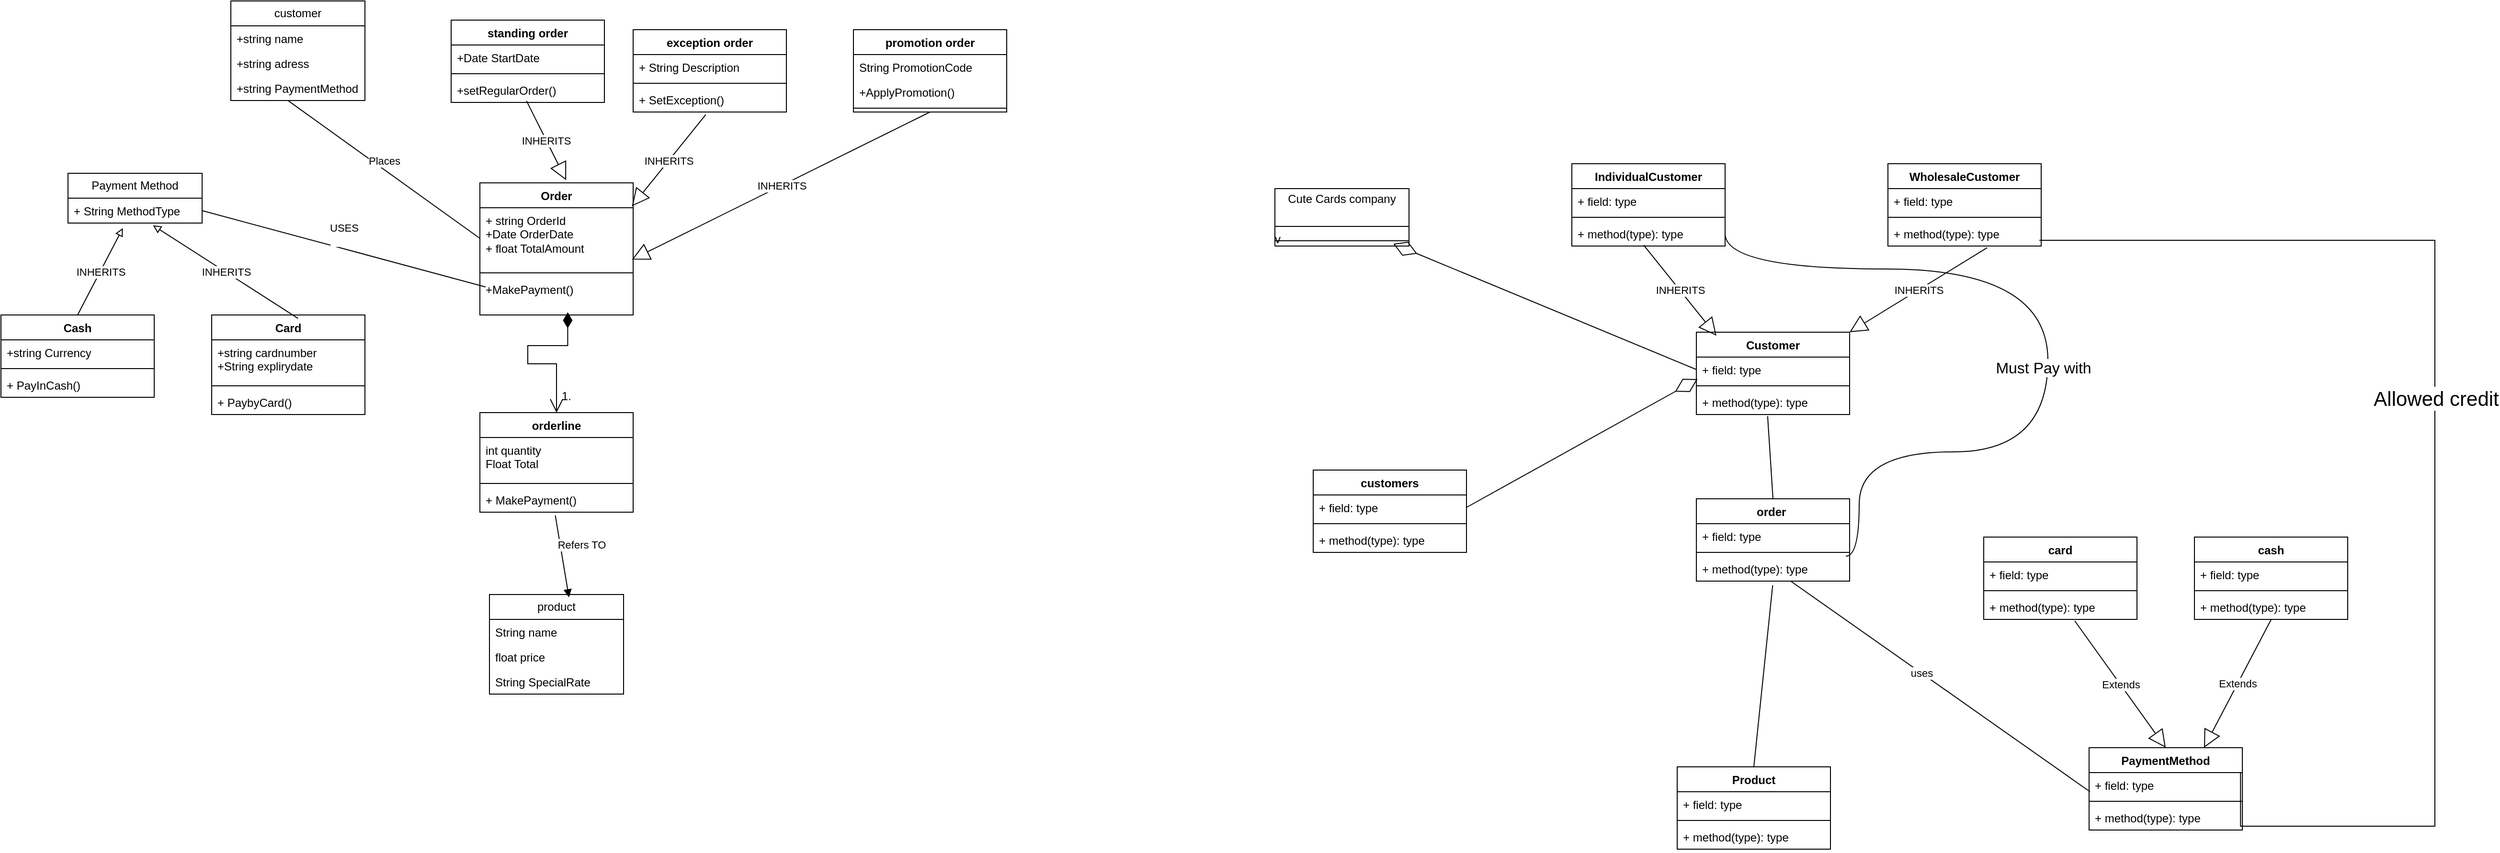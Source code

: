<mxfile version="24.8.3">
  <diagram name="Page-1" id="qBvVcvOkpjuxeXUjqcez">
    <mxGraphModel dx="1867" dy="767" grid="1" gridSize="10" guides="1" tooltips="1" connect="1" arrows="1" fold="1" page="0" pageScale="1" pageWidth="827" pageHeight="1169" math="0" shadow="0">
      <root>
        <mxCell id="0" />
        <mxCell id="1" parent="0" />
        <mxCell id="KgBTzUUWRadtHfu9nGkS-1" value="standing order" style="swimlane;fontStyle=1;align=center;verticalAlign=top;childLayout=stackLayout;horizontal=1;startSize=26;horizontalStack=0;resizeParent=1;resizeParentMax=0;resizeLast=0;collapsible=1;marginBottom=0;whiteSpace=wrap;html=1;" vertex="1" parent="1">
          <mxGeometry x="290" y="40" width="160" height="86" as="geometry" />
        </mxCell>
        <mxCell id="KgBTzUUWRadtHfu9nGkS-2" value="+Date StartDate" style="text;strokeColor=none;fillColor=none;align=left;verticalAlign=top;spacingLeft=4;spacingRight=4;overflow=hidden;rotatable=0;points=[[0,0.5],[1,0.5]];portConstraint=eastwest;whiteSpace=wrap;html=1;" vertex="1" parent="KgBTzUUWRadtHfu9nGkS-1">
          <mxGeometry y="26" width="160" height="26" as="geometry" />
        </mxCell>
        <mxCell id="KgBTzUUWRadtHfu9nGkS-3" value="" style="line;strokeWidth=1;fillColor=none;align=left;verticalAlign=middle;spacingTop=-1;spacingLeft=3;spacingRight=3;rotatable=0;labelPosition=right;points=[];portConstraint=eastwest;strokeColor=inherit;" vertex="1" parent="KgBTzUUWRadtHfu9nGkS-1">
          <mxGeometry y="52" width="160" height="8" as="geometry" />
        </mxCell>
        <mxCell id="KgBTzUUWRadtHfu9nGkS-4" value="+setRegularOrder()" style="text;strokeColor=none;fillColor=none;align=left;verticalAlign=top;spacingLeft=4;spacingRight=4;overflow=hidden;rotatable=0;points=[[0,0.5],[1,0.5]];portConstraint=eastwest;whiteSpace=wrap;html=1;" vertex="1" parent="KgBTzUUWRadtHfu9nGkS-1">
          <mxGeometry y="60" width="160" height="26" as="geometry" />
        </mxCell>
        <mxCell id="KgBTzUUWRadtHfu9nGkS-5" value="exception order" style="swimlane;fontStyle=1;align=center;verticalAlign=top;childLayout=stackLayout;horizontal=1;startSize=26;horizontalStack=0;resizeParent=1;resizeParentMax=0;resizeLast=0;collapsible=1;marginBottom=0;whiteSpace=wrap;html=1;" vertex="1" parent="1">
          <mxGeometry x="480" y="50" width="160" height="86" as="geometry" />
        </mxCell>
        <mxCell id="KgBTzUUWRadtHfu9nGkS-6" value="+ String Description" style="text;strokeColor=none;fillColor=none;align=left;verticalAlign=top;spacingLeft=4;spacingRight=4;overflow=hidden;rotatable=0;points=[[0,0.5],[1,0.5]];portConstraint=eastwest;whiteSpace=wrap;html=1;" vertex="1" parent="KgBTzUUWRadtHfu9nGkS-5">
          <mxGeometry y="26" width="160" height="26" as="geometry" />
        </mxCell>
        <mxCell id="KgBTzUUWRadtHfu9nGkS-7" value="" style="line;strokeWidth=1;fillColor=none;align=left;verticalAlign=middle;spacingTop=-1;spacingLeft=3;spacingRight=3;rotatable=0;labelPosition=right;points=[];portConstraint=eastwest;strokeColor=inherit;" vertex="1" parent="KgBTzUUWRadtHfu9nGkS-5">
          <mxGeometry y="52" width="160" height="8" as="geometry" />
        </mxCell>
        <mxCell id="KgBTzUUWRadtHfu9nGkS-8" value="+ SetException()" style="text;strokeColor=none;fillColor=none;align=left;verticalAlign=top;spacingLeft=4;spacingRight=4;overflow=hidden;rotatable=0;points=[[0,0.5],[1,0.5]];portConstraint=eastwest;whiteSpace=wrap;html=1;" vertex="1" parent="KgBTzUUWRadtHfu9nGkS-5">
          <mxGeometry y="60" width="160" height="26" as="geometry" />
        </mxCell>
        <mxCell id="KgBTzUUWRadtHfu9nGkS-9" value="promotion order&lt;div&gt;&lt;br&gt;&lt;/div&gt;" style="swimlane;fontStyle=1;align=center;verticalAlign=top;childLayout=stackLayout;horizontal=1;startSize=26;horizontalStack=0;resizeParent=1;resizeParentMax=0;resizeLast=0;collapsible=1;marginBottom=0;whiteSpace=wrap;html=1;" vertex="1" parent="1">
          <mxGeometry x="710" y="50" width="160" height="86" as="geometry" />
        </mxCell>
        <mxCell id="KgBTzUUWRadtHfu9nGkS-10" value="String PromotionCode" style="text;strokeColor=none;fillColor=none;align=left;verticalAlign=top;spacingLeft=4;spacingRight=4;overflow=hidden;rotatable=0;points=[[0,0.5],[1,0.5]];portConstraint=eastwest;whiteSpace=wrap;html=1;" vertex="1" parent="KgBTzUUWRadtHfu9nGkS-9">
          <mxGeometry y="26" width="160" height="26" as="geometry" />
        </mxCell>
        <mxCell id="KgBTzUUWRadtHfu9nGkS-12" value="+ApplyPromotion()" style="text;strokeColor=none;fillColor=none;align=left;verticalAlign=top;spacingLeft=4;spacingRight=4;overflow=hidden;rotatable=0;points=[[0,0.5],[1,0.5]];portConstraint=eastwest;whiteSpace=wrap;html=1;" vertex="1" parent="KgBTzUUWRadtHfu9nGkS-9">
          <mxGeometry y="52" width="160" height="26" as="geometry" />
        </mxCell>
        <mxCell id="KgBTzUUWRadtHfu9nGkS-11" value="" style="line;strokeWidth=1;fillColor=none;align=left;verticalAlign=middle;spacingTop=-1;spacingLeft=3;spacingRight=3;rotatable=0;labelPosition=right;points=[];portConstraint=eastwest;strokeColor=inherit;" vertex="1" parent="KgBTzUUWRadtHfu9nGkS-9">
          <mxGeometry y="78" width="160" height="8" as="geometry" />
        </mxCell>
        <mxCell id="KgBTzUUWRadtHfu9nGkS-13" value="customer" style="swimlane;fontStyle=0;childLayout=stackLayout;horizontal=1;startSize=26;fillColor=none;horizontalStack=0;resizeParent=1;resizeParentMax=0;resizeLast=0;collapsible=1;marginBottom=0;whiteSpace=wrap;html=1;" vertex="1" parent="1">
          <mxGeometry x="60" y="20" width="140" height="104" as="geometry" />
        </mxCell>
        <mxCell id="KgBTzUUWRadtHfu9nGkS-14" value="+string name" style="text;strokeColor=none;fillColor=none;align=left;verticalAlign=top;spacingLeft=4;spacingRight=4;overflow=hidden;rotatable=0;points=[[0,0.5],[1,0.5]];portConstraint=eastwest;whiteSpace=wrap;html=1;" vertex="1" parent="KgBTzUUWRadtHfu9nGkS-13">
          <mxGeometry y="26" width="140" height="26" as="geometry" />
        </mxCell>
        <mxCell id="KgBTzUUWRadtHfu9nGkS-15" value="+string adress&lt;span style=&quot;white-space: pre;&quot;&gt;&#x9;&lt;/span&gt;" style="text;strokeColor=none;fillColor=none;align=left;verticalAlign=top;spacingLeft=4;spacingRight=4;overflow=hidden;rotatable=0;points=[[0,0.5],[1,0.5]];portConstraint=eastwest;whiteSpace=wrap;html=1;" vertex="1" parent="KgBTzUUWRadtHfu9nGkS-13">
          <mxGeometry y="52" width="140" height="26" as="geometry" />
        </mxCell>
        <mxCell id="KgBTzUUWRadtHfu9nGkS-16" value="+string PaymentMethod" style="text;strokeColor=none;fillColor=none;align=left;verticalAlign=top;spacingLeft=4;spacingRight=4;overflow=hidden;rotatable=0;points=[[0,0.5],[1,0.5]];portConstraint=eastwest;whiteSpace=wrap;html=1;" vertex="1" parent="KgBTzUUWRadtHfu9nGkS-13">
          <mxGeometry y="78" width="140" height="26" as="geometry" />
        </mxCell>
        <mxCell id="KgBTzUUWRadtHfu9nGkS-17" value="Order" style="swimlane;fontStyle=1;align=center;verticalAlign=top;childLayout=stackLayout;horizontal=1;startSize=26;horizontalStack=0;resizeParent=1;resizeParentMax=0;resizeLast=0;collapsible=1;marginBottom=0;whiteSpace=wrap;html=1;" vertex="1" parent="1">
          <mxGeometry x="320" y="210" width="160" height="138" as="geometry" />
        </mxCell>
        <mxCell id="KgBTzUUWRadtHfu9nGkS-18" value="+ string OrderId&lt;div&gt;+Date OrderDate&lt;/div&gt;&lt;div&gt;+ float TotalAmount&lt;/div&gt;" style="text;strokeColor=none;fillColor=none;align=left;verticalAlign=top;spacingLeft=4;spacingRight=4;overflow=hidden;rotatable=0;points=[[0,0.5],[1,0.5]];portConstraint=eastwest;whiteSpace=wrap;html=1;" vertex="1" parent="KgBTzUUWRadtHfu9nGkS-17">
          <mxGeometry y="26" width="160" height="64" as="geometry" />
        </mxCell>
        <mxCell id="KgBTzUUWRadtHfu9nGkS-19" value="" style="line;strokeWidth=1;fillColor=none;align=left;verticalAlign=middle;spacingTop=-1;spacingLeft=3;spacingRight=3;rotatable=0;labelPosition=right;points=[];portConstraint=eastwest;strokeColor=inherit;" vertex="1" parent="KgBTzUUWRadtHfu9nGkS-17">
          <mxGeometry y="90" width="160" height="8" as="geometry" />
        </mxCell>
        <mxCell id="KgBTzUUWRadtHfu9nGkS-20" value="+MakePayment()" style="text;strokeColor=none;fillColor=none;align=left;verticalAlign=top;spacingLeft=4;spacingRight=4;overflow=hidden;rotatable=0;points=[[0,0.5],[1,0.5]];portConstraint=eastwest;whiteSpace=wrap;html=1;" vertex="1" parent="KgBTzUUWRadtHfu9nGkS-17">
          <mxGeometry y="98" width="160" height="40" as="geometry" />
        </mxCell>
        <mxCell id="KgBTzUUWRadtHfu9nGkS-21" value="orderline" style="swimlane;fontStyle=1;align=center;verticalAlign=top;childLayout=stackLayout;horizontal=1;startSize=26;horizontalStack=0;resizeParent=1;resizeParentMax=0;resizeLast=0;collapsible=1;marginBottom=0;whiteSpace=wrap;html=1;" vertex="1" parent="1">
          <mxGeometry x="320" y="450" width="160" height="104" as="geometry" />
        </mxCell>
        <mxCell id="KgBTzUUWRadtHfu9nGkS-22" value="int quantity&lt;div&gt;Float Total&lt;/div&gt;" style="text;strokeColor=none;fillColor=none;align=left;verticalAlign=top;spacingLeft=4;spacingRight=4;overflow=hidden;rotatable=0;points=[[0,0.5],[1,0.5]];portConstraint=eastwest;whiteSpace=wrap;html=1;" vertex="1" parent="KgBTzUUWRadtHfu9nGkS-21">
          <mxGeometry y="26" width="160" height="44" as="geometry" />
        </mxCell>
        <mxCell id="KgBTzUUWRadtHfu9nGkS-23" value="" style="line;strokeWidth=1;fillColor=none;align=left;verticalAlign=middle;spacingTop=-1;spacingLeft=3;spacingRight=3;rotatable=0;labelPosition=right;points=[];portConstraint=eastwest;strokeColor=inherit;" vertex="1" parent="KgBTzUUWRadtHfu9nGkS-21">
          <mxGeometry y="70" width="160" height="8" as="geometry" />
        </mxCell>
        <mxCell id="KgBTzUUWRadtHfu9nGkS-24" value="+ MakePayment()" style="text;strokeColor=none;fillColor=none;align=left;verticalAlign=top;spacingLeft=4;spacingRight=4;overflow=hidden;rotatable=0;points=[[0,0.5],[1,0.5]];portConstraint=eastwest;whiteSpace=wrap;html=1;" vertex="1" parent="KgBTzUUWRadtHfu9nGkS-21">
          <mxGeometry y="78" width="160" height="26" as="geometry" />
        </mxCell>
        <mxCell id="KgBTzUUWRadtHfu9nGkS-25" value="product" style="swimlane;fontStyle=0;childLayout=stackLayout;horizontal=1;startSize=26;fillColor=none;horizontalStack=0;resizeParent=1;resizeParentMax=0;resizeLast=0;collapsible=1;marginBottom=0;whiteSpace=wrap;html=1;" vertex="1" parent="1">
          <mxGeometry x="330" y="640" width="140" height="104" as="geometry" />
        </mxCell>
        <mxCell id="KgBTzUUWRadtHfu9nGkS-26" value="String name" style="text;strokeColor=none;fillColor=none;align=left;verticalAlign=top;spacingLeft=4;spacingRight=4;overflow=hidden;rotatable=0;points=[[0,0.5],[1,0.5]];portConstraint=eastwest;whiteSpace=wrap;html=1;" vertex="1" parent="KgBTzUUWRadtHfu9nGkS-25">
          <mxGeometry y="26" width="140" height="26" as="geometry" />
        </mxCell>
        <mxCell id="KgBTzUUWRadtHfu9nGkS-27" value="float price" style="text;strokeColor=none;fillColor=none;align=left;verticalAlign=top;spacingLeft=4;spacingRight=4;overflow=hidden;rotatable=0;points=[[0,0.5],[1,0.5]];portConstraint=eastwest;whiteSpace=wrap;html=1;" vertex="1" parent="KgBTzUUWRadtHfu9nGkS-25">
          <mxGeometry y="52" width="140" height="26" as="geometry" />
        </mxCell>
        <mxCell id="KgBTzUUWRadtHfu9nGkS-28" value="String SpecialRate" style="text;strokeColor=none;fillColor=none;align=left;verticalAlign=top;spacingLeft=4;spacingRight=4;overflow=hidden;rotatable=0;points=[[0,0.5],[1,0.5]];portConstraint=eastwest;whiteSpace=wrap;html=1;" vertex="1" parent="KgBTzUUWRadtHfu9nGkS-25">
          <mxGeometry y="78" width="140" height="26" as="geometry" />
        </mxCell>
        <mxCell id="KgBTzUUWRadtHfu9nGkS-29" value="Places" style="html=1;verticalAlign=bottom;endArrow=none;curved=0;rounded=0;entryX=0;entryY=0.5;entryDx=0;entryDy=0;exitX=0.43;exitY=1.016;exitDx=0;exitDy=0;exitPerimeter=0;endFill=0;" edge="1" parent="1" source="KgBTzUUWRadtHfu9nGkS-16" target="KgBTzUUWRadtHfu9nGkS-18">
          <mxGeometry width="80" relative="1" as="geometry">
            <mxPoint x="80" y="240" as="sourcePoint" />
            <mxPoint x="160" y="240" as="targetPoint" />
          </mxGeometry>
        </mxCell>
        <mxCell id="KgBTzUUWRadtHfu9nGkS-30" value="INHERITS" style="endArrow=block;endSize=16;endFill=0;html=1;rounded=0;entryX=0.992;entryY=0.846;entryDx=0;entryDy=0;entryPerimeter=0;exitX=0.5;exitY=1;exitDx=0;exitDy=0;" edge="1" parent="1" source="KgBTzUUWRadtHfu9nGkS-9" target="KgBTzUUWRadtHfu9nGkS-18">
          <mxGeometry width="160" relative="1" as="geometry">
            <mxPoint x="600" y="250" as="sourcePoint" />
            <mxPoint x="760" y="250" as="targetPoint" />
          </mxGeometry>
        </mxCell>
        <mxCell id="KgBTzUUWRadtHfu9nGkS-32" value="INHERITS" style="endArrow=block;endSize=16;endFill=0;html=1;rounded=0;entryX=0.992;entryY=0.177;entryDx=0;entryDy=0;entryPerimeter=0;exitX=0.474;exitY=1.104;exitDx=0;exitDy=0;exitPerimeter=0;" edge="1" parent="1" source="KgBTzUUWRadtHfu9nGkS-8" target="KgBTzUUWRadtHfu9nGkS-17">
          <mxGeometry width="160" relative="1" as="geometry">
            <mxPoint x="460" y="190" as="sourcePoint" />
            <mxPoint x="620" y="190" as="targetPoint" />
          </mxGeometry>
        </mxCell>
        <mxCell id="KgBTzUUWRadtHfu9nGkS-33" value="INHERITS" style="endArrow=block;endSize=16;endFill=0;html=1;rounded=0;entryX=0.563;entryY=-0.02;entryDx=0;entryDy=0;entryPerimeter=0;exitX=0.492;exitY=0.94;exitDx=0;exitDy=0;exitPerimeter=0;" edge="1" parent="1" source="KgBTzUUWRadtHfu9nGkS-4" target="KgBTzUUWRadtHfu9nGkS-17">
          <mxGeometry width="160" relative="1" as="geometry">
            <mxPoint x="270" y="160" as="sourcePoint" />
            <mxPoint x="430" y="160" as="targetPoint" />
          </mxGeometry>
        </mxCell>
        <mxCell id="KgBTzUUWRadtHfu9nGkS-39" value="Refers TO" style="html=1;verticalAlign=bottom;endArrow=block;curved=0;rounded=0;entryX=0.593;entryY=0.029;entryDx=0;entryDy=0;entryPerimeter=0;exitX=0.492;exitY=1.126;exitDx=0;exitDy=0;exitPerimeter=0;" edge="1" parent="1" source="KgBTzUUWRadtHfu9nGkS-24" target="KgBTzUUWRadtHfu9nGkS-25">
          <mxGeometry y="20" width="80" relative="1" as="geometry">
            <mxPoint x="380" y="600" as="sourcePoint" />
            <mxPoint x="460" y="600" as="targetPoint" />
            <mxPoint as="offset" />
          </mxGeometry>
        </mxCell>
        <mxCell id="KgBTzUUWRadtHfu9nGkS-40" value="Payment Method" style="swimlane;fontStyle=0;childLayout=stackLayout;horizontal=1;startSize=26;fillColor=none;horizontalStack=0;resizeParent=1;resizeParentMax=0;resizeLast=0;collapsible=1;marginBottom=0;whiteSpace=wrap;html=1;" vertex="1" parent="1">
          <mxGeometry x="-110" y="200" width="140" height="52" as="geometry" />
        </mxCell>
        <mxCell id="KgBTzUUWRadtHfu9nGkS-41" value="+ String MethodType" style="text;strokeColor=none;fillColor=none;align=left;verticalAlign=top;spacingLeft=4;spacingRight=4;overflow=hidden;rotatable=0;points=[[0,0.5],[1,0.5]];portConstraint=eastwest;whiteSpace=wrap;html=1;" vertex="1" parent="KgBTzUUWRadtHfu9nGkS-40">
          <mxGeometry y="26" width="140" height="26" as="geometry" />
        </mxCell>
        <mxCell id="KgBTzUUWRadtHfu9nGkS-44" value="Cash" style="swimlane;fontStyle=1;align=center;verticalAlign=top;childLayout=stackLayout;horizontal=1;startSize=26;horizontalStack=0;resizeParent=1;resizeParentMax=0;resizeLast=0;collapsible=1;marginBottom=0;whiteSpace=wrap;html=1;" vertex="1" parent="1">
          <mxGeometry x="-180" y="348" width="160" height="86" as="geometry" />
        </mxCell>
        <mxCell id="KgBTzUUWRadtHfu9nGkS-45" value="+string Currency" style="text;strokeColor=none;fillColor=none;align=left;verticalAlign=top;spacingLeft=4;spacingRight=4;overflow=hidden;rotatable=0;points=[[0,0.5],[1,0.5]];portConstraint=eastwest;whiteSpace=wrap;html=1;" vertex="1" parent="KgBTzUUWRadtHfu9nGkS-44">
          <mxGeometry y="26" width="160" height="26" as="geometry" />
        </mxCell>
        <mxCell id="KgBTzUUWRadtHfu9nGkS-46" value="" style="line;strokeWidth=1;fillColor=none;align=left;verticalAlign=middle;spacingTop=-1;spacingLeft=3;spacingRight=3;rotatable=0;labelPosition=right;points=[];portConstraint=eastwest;strokeColor=inherit;" vertex="1" parent="KgBTzUUWRadtHfu9nGkS-44">
          <mxGeometry y="52" width="160" height="8" as="geometry" />
        </mxCell>
        <mxCell id="KgBTzUUWRadtHfu9nGkS-47" value="+ PayInCash()" style="text;strokeColor=none;fillColor=none;align=left;verticalAlign=top;spacingLeft=4;spacingRight=4;overflow=hidden;rotatable=0;points=[[0,0.5],[1,0.5]];portConstraint=eastwest;whiteSpace=wrap;html=1;" vertex="1" parent="KgBTzUUWRadtHfu9nGkS-44">
          <mxGeometry y="60" width="160" height="26" as="geometry" />
        </mxCell>
        <mxCell id="KgBTzUUWRadtHfu9nGkS-48" value="Card" style="swimlane;fontStyle=1;align=center;verticalAlign=top;childLayout=stackLayout;horizontal=1;startSize=26;horizontalStack=0;resizeParent=1;resizeParentMax=0;resizeLast=0;collapsible=1;marginBottom=0;whiteSpace=wrap;html=1;" vertex="1" parent="1">
          <mxGeometry x="40" y="348" width="160" height="104" as="geometry" />
        </mxCell>
        <mxCell id="KgBTzUUWRadtHfu9nGkS-49" value="+string cardnumber&lt;div&gt;+String explirydate&lt;/div&gt;" style="text;strokeColor=none;fillColor=none;align=left;verticalAlign=top;spacingLeft=4;spacingRight=4;overflow=hidden;rotatable=0;points=[[0,0.5],[1,0.5]];portConstraint=eastwest;whiteSpace=wrap;html=1;" vertex="1" parent="KgBTzUUWRadtHfu9nGkS-48">
          <mxGeometry y="26" width="160" height="44" as="geometry" />
        </mxCell>
        <mxCell id="KgBTzUUWRadtHfu9nGkS-50" value="" style="line;strokeWidth=1;fillColor=none;align=left;verticalAlign=middle;spacingTop=-1;spacingLeft=3;spacingRight=3;rotatable=0;labelPosition=right;points=[];portConstraint=eastwest;strokeColor=inherit;" vertex="1" parent="KgBTzUUWRadtHfu9nGkS-48">
          <mxGeometry y="70" width="160" height="8" as="geometry" />
        </mxCell>
        <mxCell id="KgBTzUUWRadtHfu9nGkS-51" value="+ PaybyCard()" style="text;strokeColor=none;fillColor=none;align=left;verticalAlign=top;spacingLeft=4;spacingRight=4;overflow=hidden;rotatable=0;points=[[0,0.5],[1,0.5]];portConstraint=eastwest;whiteSpace=wrap;html=1;" vertex="1" parent="KgBTzUUWRadtHfu9nGkS-48">
          <mxGeometry y="78" width="160" height="26" as="geometry" />
        </mxCell>
        <mxCell id="KgBTzUUWRadtHfu9nGkS-52" value="INHERITS" style="endArrow=none;endSize=16;endFill=0;html=1;rounded=0;entryX=0.563;entryY=0.034;entryDx=0;entryDy=0;entryPerimeter=0;exitX=0.634;exitY=1.093;exitDx=0;exitDy=0;exitPerimeter=0;startArrow=block;startFill=0;" edge="1" parent="1" source="KgBTzUUWRadtHfu9nGkS-41" target="KgBTzUUWRadtHfu9nGkS-48">
          <mxGeometry width="160" relative="1" as="geometry">
            <mxPoint y="290" as="sourcePoint" />
            <mxPoint x="160" y="290" as="targetPoint" />
          </mxGeometry>
        </mxCell>
        <mxCell id="KgBTzUUWRadtHfu9nGkS-53" value="INHERITS" style="endArrow=none;endSize=16;endFill=0;html=1;rounded=0;entryX=0.5;entryY=0;entryDx=0;entryDy=0;exitX=0.409;exitY=1.203;exitDx=0;exitDy=0;exitPerimeter=0;startArrow=block;startFill=0;" edge="1" parent="1" source="KgBTzUUWRadtHfu9nGkS-41" target="KgBTzUUWRadtHfu9nGkS-44">
          <mxGeometry width="160" relative="1" as="geometry">
            <mxPoint x="-110" y="290" as="sourcePoint" />
            <mxPoint x="50" y="290" as="targetPoint" />
          </mxGeometry>
        </mxCell>
        <mxCell id="KgBTzUUWRadtHfu9nGkS-54" value="USES&lt;div&gt;&lt;br&gt;&lt;/div&gt;" style="html=1;verticalAlign=bottom;endArrow=none;curved=0;rounded=0;entryX=1;entryY=0.5;entryDx=0;entryDy=0;exitX=0.037;exitY=0.268;exitDx=0;exitDy=0;exitPerimeter=0;strokeColor=default;endFill=0;" edge="1" parent="1" source="KgBTzUUWRadtHfu9nGkS-20" target="KgBTzUUWRadtHfu9nGkS-41">
          <mxGeometry width="80" relative="1" as="geometry">
            <mxPoint x="190" y="300" as="sourcePoint" />
            <mxPoint x="270" y="300" as="targetPoint" />
          </mxGeometry>
        </mxCell>
        <mxCell id="KgBTzUUWRadtHfu9nGkS-56" value="" style="endArrow=open;html=1;endSize=12;startArrow=diamondThin;startSize=14;startFill=1;edgeStyle=orthogonalEdgeStyle;align=left;verticalAlign=bottom;rounded=0;entryX=0.5;entryY=0;entryDx=0;entryDy=0;exitX=0.573;exitY=0.927;exitDx=0;exitDy=0;exitPerimeter=0;" edge="1" parent="1" source="KgBTzUUWRadtHfu9nGkS-20" target="KgBTzUUWRadtHfu9nGkS-21">
          <mxGeometry x="-1" y="3" relative="1" as="geometry">
            <mxPoint x="420" y="380" as="sourcePoint" />
            <mxPoint x="490" y="390.23" as="targetPoint" />
            <Array as="points">
              <mxPoint x="412" y="380" />
              <mxPoint x="370" y="380" />
              <mxPoint x="370" y="399" />
              <mxPoint x="400" y="399" />
            </Array>
          </mxGeometry>
        </mxCell>
        <mxCell id="KgBTzUUWRadtHfu9nGkS-57" value="1." style="text;html=1;align=center;verticalAlign=middle;resizable=0;points=[];autosize=1;strokeColor=none;fillColor=none;" vertex="1" parent="1">
          <mxGeometry x="395" y="418" width="30" height="30" as="geometry" />
        </mxCell>
        <mxCell id="KgBTzUUWRadtHfu9nGkS-63" value="IndividualCustomer" style="swimlane;fontStyle=1;align=center;verticalAlign=top;childLayout=stackLayout;horizontal=1;startSize=26;horizontalStack=0;resizeParent=1;resizeParentMax=0;resizeLast=0;collapsible=1;marginBottom=0;whiteSpace=wrap;html=1;" vertex="1" parent="1">
          <mxGeometry x="1460" y="190" width="160" height="86" as="geometry" />
        </mxCell>
        <mxCell id="KgBTzUUWRadtHfu9nGkS-64" value="+ field: type" style="text;strokeColor=none;fillColor=none;align=left;verticalAlign=top;spacingLeft=4;spacingRight=4;overflow=hidden;rotatable=0;points=[[0,0.5],[1,0.5]];portConstraint=eastwest;whiteSpace=wrap;html=1;" vertex="1" parent="KgBTzUUWRadtHfu9nGkS-63">
          <mxGeometry y="26" width="160" height="26" as="geometry" />
        </mxCell>
        <mxCell id="KgBTzUUWRadtHfu9nGkS-65" value="" style="line;strokeWidth=1;fillColor=none;align=left;verticalAlign=middle;spacingTop=-1;spacingLeft=3;spacingRight=3;rotatable=0;labelPosition=right;points=[];portConstraint=eastwest;strokeColor=inherit;" vertex="1" parent="KgBTzUUWRadtHfu9nGkS-63">
          <mxGeometry y="52" width="160" height="8" as="geometry" />
        </mxCell>
        <mxCell id="KgBTzUUWRadtHfu9nGkS-66" value="+ method(type): type" style="text;strokeColor=none;fillColor=none;align=left;verticalAlign=top;spacingLeft=4;spacingRight=4;overflow=hidden;rotatable=0;points=[[0,0.5],[1,0.5]];portConstraint=eastwest;whiteSpace=wrap;html=1;" vertex="1" parent="KgBTzUUWRadtHfu9nGkS-63">
          <mxGeometry y="60" width="160" height="26" as="geometry" />
        </mxCell>
        <mxCell id="KgBTzUUWRadtHfu9nGkS-67" value="WholesaleCustomer" style="swimlane;fontStyle=1;align=center;verticalAlign=top;childLayout=stackLayout;horizontal=1;startSize=26;horizontalStack=0;resizeParent=1;resizeParentMax=0;resizeLast=0;collapsible=1;marginBottom=0;whiteSpace=wrap;html=1;" vertex="1" parent="1">
          <mxGeometry x="1790" y="190" width="160" height="86" as="geometry" />
        </mxCell>
        <mxCell id="KgBTzUUWRadtHfu9nGkS-68" value="+ field: type" style="text;strokeColor=none;fillColor=none;align=left;verticalAlign=top;spacingLeft=4;spacingRight=4;overflow=hidden;rotatable=0;points=[[0,0.5],[1,0.5]];portConstraint=eastwest;whiteSpace=wrap;html=1;" vertex="1" parent="KgBTzUUWRadtHfu9nGkS-67">
          <mxGeometry y="26" width="160" height="26" as="geometry" />
        </mxCell>
        <mxCell id="KgBTzUUWRadtHfu9nGkS-69" value="" style="line;strokeWidth=1;fillColor=none;align=left;verticalAlign=middle;spacingTop=-1;spacingLeft=3;spacingRight=3;rotatable=0;labelPosition=right;points=[];portConstraint=eastwest;strokeColor=inherit;" vertex="1" parent="KgBTzUUWRadtHfu9nGkS-67">
          <mxGeometry y="52" width="160" height="8" as="geometry" />
        </mxCell>
        <mxCell id="KgBTzUUWRadtHfu9nGkS-70" value="+ method(type): type" style="text;strokeColor=none;fillColor=none;align=left;verticalAlign=top;spacingLeft=4;spacingRight=4;overflow=hidden;rotatable=0;points=[[0,0.5],[1,0.5]];portConstraint=eastwest;whiteSpace=wrap;html=1;" vertex="1" parent="KgBTzUUWRadtHfu9nGkS-67">
          <mxGeometry y="60" width="160" height="26" as="geometry" />
        </mxCell>
        <mxCell id="KgBTzUUWRadtHfu9nGkS-71" value="Customer" style="swimlane;fontStyle=1;align=center;verticalAlign=top;childLayout=stackLayout;horizontal=1;startSize=26;horizontalStack=0;resizeParent=1;resizeParentMax=0;resizeLast=0;collapsible=1;marginBottom=0;whiteSpace=wrap;html=1;" vertex="1" parent="1">
          <mxGeometry x="1590" y="366" width="160" height="86" as="geometry" />
        </mxCell>
        <mxCell id="KgBTzUUWRadtHfu9nGkS-72" value="+ field: type" style="text;strokeColor=none;fillColor=none;align=left;verticalAlign=top;spacingLeft=4;spacingRight=4;overflow=hidden;rotatable=0;points=[[0,0.5],[1,0.5]];portConstraint=eastwest;whiteSpace=wrap;html=1;" vertex="1" parent="KgBTzUUWRadtHfu9nGkS-71">
          <mxGeometry y="26" width="160" height="26" as="geometry" />
        </mxCell>
        <mxCell id="KgBTzUUWRadtHfu9nGkS-73" value="" style="line;strokeWidth=1;fillColor=none;align=left;verticalAlign=middle;spacingTop=-1;spacingLeft=3;spacingRight=3;rotatable=0;labelPosition=right;points=[];portConstraint=eastwest;strokeColor=inherit;" vertex="1" parent="KgBTzUUWRadtHfu9nGkS-71">
          <mxGeometry y="52" width="160" height="8" as="geometry" />
        </mxCell>
        <mxCell id="KgBTzUUWRadtHfu9nGkS-74" value="+ method(type): type" style="text;strokeColor=none;fillColor=none;align=left;verticalAlign=top;spacingLeft=4;spacingRight=4;overflow=hidden;rotatable=0;points=[[0,0.5],[1,0.5]];portConstraint=eastwest;whiteSpace=wrap;html=1;" vertex="1" parent="KgBTzUUWRadtHfu9nGkS-71">
          <mxGeometry y="60" width="160" height="26" as="geometry" />
        </mxCell>
        <mxCell id="KgBTzUUWRadtHfu9nGkS-75" value="order&amp;nbsp;" style="swimlane;fontStyle=1;align=center;verticalAlign=top;childLayout=stackLayout;horizontal=1;startSize=26;horizontalStack=0;resizeParent=1;resizeParentMax=0;resizeLast=0;collapsible=1;marginBottom=0;whiteSpace=wrap;html=1;" vertex="1" parent="1">
          <mxGeometry x="1590" y="540" width="160" height="86" as="geometry" />
        </mxCell>
        <mxCell id="KgBTzUUWRadtHfu9nGkS-76" value="+ field: type" style="text;strokeColor=none;fillColor=none;align=left;verticalAlign=top;spacingLeft=4;spacingRight=4;overflow=hidden;rotatable=0;points=[[0,0.5],[1,0.5]];portConstraint=eastwest;whiteSpace=wrap;html=1;" vertex="1" parent="KgBTzUUWRadtHfu9nGkS-75">
          <mxGeometry y="26" width="160" height="26" as="geometry" />
        </mxCell>
        <mxCell id="KgBTzUUWRadtHfu9nGkS-77" value="" style="line;strokeWidth=1;fillColor=none;align=left;verticalAlign=middle;spacingTop=-1;spacingLeft=3;spacingRight=3;rotatable=0;labelPosition=right;points=[];portConstraint=eastwest;strokeColor=inherit;" vertex="1" parent="KgBTzUUWRadtHfu9nGkS-75">
          <mxGeometry y="52" width="160" height="8" as="geometry" />
        </mxCell>
        <mxCell id="KgBTzUUWRadtHfu9nGkS-78" value="+ method(type): type" style="text;strokeColor=none;fillColor=none;align=left;verticalAlign=top;spacingLeft=4;spacingRight=4;overflow=hidden;rotatable=0;points=[[0,0.5],[1,0.5]];portConstraint=eastwest;whiteSpace=wrap;html=1;" vertex="1" parent="KgBTzUUWRadtHfu9nGkS-75">
          <mxGeometry y="60" width="160" height="26" as="geometry" />
        </mxCell>
        <mxCell id="KgBTzUUWRadtHfu9nGkS-79" value="Product" style="swimlane;fontStyle=1;align=center;verticalAlign=top;childLayout=stackLayout;horizontal=1;startSize=26;horizontalStack=0;resizeParent=1;resizeParentMax=0;resizeLast=0;collapsible=1;marginBottom=0;whiteSpace=wrap;html=1;" vertex="1" parent="1">
          <mxGeometry x="1570" y="820" width="160" height="86" as="geometry" />
        </mxCell>
        <mxCell id="KgBTzUUWRadtHfu9nGkS-80" value="+ field: type" style="text;strokeColor=none;fillColor=none;align=left;verticalAlign=top;spacingLeft=4;spacingRight=4;overflow=hidden;rotatable=0;points=[[0,0.5],[1,0.5]];portConstraint=eastwest;whiteSpace=wrap;html=1;" vertex="1" parent="KgBTzUUWRadtHfu9nGkS-79">
          <mxGeometry y="26" width="160" height="26" as="geometry" />
        </mxCell>
        <mxCell id="KgBTzUUWRadtHfu9nGkS-81" value="" style="line;strokeWidth=1;fillColor=none;align=left;verticalAlign=middle;spacingTop=-1;spacingLeft=3;spacingRight=3;rotatable=0;labelPosition=right;points=[];portConstraint=eastwest;strokeColor=inherit;" vertex="1" parent="KgBTzUUWRadtHfu9nGkS-79">
          <mxGeometry y="52" width="160" height="8" as="geometry" />
        </mxCell>
        <mxCell id="KgBTzUUWRadtHfu9nGkS-82" value="+ method(type): type" style="text;strokeColor=none;fillColor=none;align=left;verticalAlign=top;spacingLeft=4;spacingRight=4;overflow=hidden;rotatable=0;points=[[0,0.5],[1,0.5]];portConstraint=eastwest;whiteSpace=wrap;html=1;" vertex="1" parent="KgBTzUUWRadtHfu9nGkS-79">
          <mxGeometry y="60" width="160" height="26" as="geometry" />
        </mxCell>
        <mxCell id="KgBTzUUWRadtHfu9nGkS-83" value="INHERITS" style="endArrow=block;endSize=16;endFill=0;html=1;rounded=0;entryX=1;entryY=0;entryDx=0;entryDy=0;exitX=0.648;exitY=1.064;exitDx=0;exitDy=0;exitPerimeter=0;" edge="1" parent="1" source="KgBTzUUWRadtHfu9nGkS-70" target="KgBTzUUWRadtHfu9nGkS-71">
          <mxGeometry width="160" relative="1" as="geometry">
            <mxPoint x="1680" y="320" as="sourcePoint" />
            <mxPoint x="1840" y="320" as="targetPoint" />
          </mxGeometry>
        </mxCell>
        <mxCell id="KgBTzUUWRadtHfu9nGkS-84" value="INHERITS" style="endArrow=block;endSize=16;endFill=0;html=1;rounded=0;entryX=0.131;entryY=0.043;entryDx=0;entryDy=0;entryPerimeter=0;exitX=0.469;exitY=0.962;exitDx=0;exitDy=0;exitPerimeter=0;" edge="1" parent="1" source="KgBTzUUWRadtHfu9nGkS-66" target="KgBTzUUWRadtHfu9nGkS-71">
          <mxGeometry width="160" relative="1" as="geometry">
            <mxPoint x="1470" y="330" as="sourcePoint" />
            <mxPoint x="1630" y="330" as="targetPoint" />
          </mxGeometry>
        </mxCell>
        <mxCell id="KgBTzUUWRadtHfu9nGkS-86" value="" style="endArrow=none;html=1;rounded=0;exitX=0.465;exitY=1.064;exitDx=0;exitDy=0;exitPerimeter=0;entryX=0.5;entryY=0;entryDx=0;entryDy=0;" edge="1" parent="1" source="KgBTzUUWRadtHfu9nGkS-74" target="KgBTzUUWRadtHfu9nGkS-75">
          <mxGeometry relative="1" as="geometry">
            <mxPoint x="1580" y="480" as="sourcePoint" />
            <mxPoint x="1740" y="480" as="targetPoint" />
          </mxGeometry>
        </mxCell>
        <mxCell id="KgBTzUUWRadtHfu9nGkS-89" value="" style="endArrow=none;html=1;rounded=0;entryX=0.5;entryY=0;entryDx=0;entryDy=0;exitX=0.498;exitY=1.167;exitDx=0;exitDy=0;exitPerimeter=0;" edge="1" parent="1" source="KgBTzUUWRadtHfu9nGkS-78" target="KgBTzUUWRadtHfu9nGkS-79">
          <mxGeometry relative="1" as="geometry">
            <mxPoint x="1660" y="630" as="sourcePoint" />
            <mxPoint x="1820" y="630" as="targetPoint" />
          </mxGeometry>
        </mxCell>
        <mxCell id="KgBTzUUWRadtHfu9nGkS-98" value="&lt;p style=&quot;margin:0px;margin-top:4px;text-align:center;&quot;&gt;Cute Cards company&lt;/p&gt;&lt;div&gt;&lt;br style=&quot;font-weight: 700; text-align: center;&quot;&gt;&lt;/div&gt;&lt;hr size=&quot;1&quot; style=&quot;border-style:solid;&quot;&gt;&lt;div style=&quot;height:2px;&quot;&gt;v&lt;/div&gt;&lt;hr size=&quot;1&quot; style=&quot;border-style:solid;&quot;&gt;&lt;div style=&quot;height:2px;&quot;&gt;&lt;/div&gt;" style="verticalAlign=top;align=left;overflow=fill;html=1;whiteSpace=wrap;" vertex="1" parent="1">
          <mxGeometry x="1150" y="216" width="140" height="60" as="geometry" />
        </mxCell>
        <mxCell id="KgBTzUUWRadtHfu9nGkS-104" value="" style="endArrow=diamondThin;endFill=0;endSize=24;html=1;rounded=0;entryX=0.883;entryY=0.961;entryDx=0;entryDy=0;entryPerimeter=0;exitX=0;exitY=0.5;exitDx=0;exitDy=0;" edge="1" parent="1" source="KgBTzUUWRadtHfu9nGkS-72" target="KgBTzUUWRadtHfu9nGkS-98">
          <mxGeometry width="160" relative="1" as="geometry">
            <mxPoint x="1380" y="420" as="sourcePoint" />
            <mxPoint x="1540" y="420" as="targetPoint" />
          </mxGeometry>
        </mxCell>
        <mxCell id="KgBTzUUWRadtHfu9nGkS-107" value="PaymentMethod" style="swimlane;fontStyle=1;align=center;verticalAlign=top;childLayout=stackLayout;horizontal=1;startSize=26;horizontalStack=0;resizeParent=1;resizeParentMax=0;resizeLast=0;collapsible=1;marginBottom=0;whiteSpace=wrap;html=1;" vertex="1" parent="1">
          <mxGeometry x="2000" y="800" width="160" height="86" as="geometry" />
        </mxCell>
        <mxCell id="KgBTzUUWRadtHfu9nGkS-108" value="+ field: type" style="text;strokeColor=none;fillColor=none;align=left;verticalAlign=top;spacingLeft=4;spacingRight=4;overflow=hidden;rotatable=0;points=[[0,0.5],[1,0.5]];portConstraint=eastwest;whiteSpace=wrap;html=1;" vertex="1" parent="KgBTzUUWRadtHfu9nGkS-107">
          <mxGeometry y="26" width="160" height="26" as="geometry" />
        </mxCell>
        <mxCell id="KgBTzUUWRadtHfu9nGkS-109" value="" style="line;strokeWidth=1;fillColor=none;align=left;verticalAlign=middle;spacingTop=-1;spacingLeft=3;spacingRight=3;rotatable=0;labelPosition=right;points=[];portConstraint=eastwest;strokeColor=inherit;" vertex="1" parent="KgBTzUUWRadtHfu9nGkS-107">
          <mxGeometry y="52" width="160" height="8" as="geometry" />
        </mxCell>
        <mxCell id="KgBTzUUWRadtHfu9nGkS-110" value="+ method(type): type" style="text;strokeColor=none;fillColor=none;align=left;verticalAlign=top;spacingLeft=4;spacingRight=4;overflow=hidden;rotatable=0;points=[[0,0.5],[1,0.5]];portConstraint=eastwest;whiteSpace=wrap;html=1;" vertex="1" parent="KgBTzUUWRadtHfu9nGkS-107">
          <mxGeometry y="60" width="160" height="26" as="geometry" />
        </mxCell>
        <mxCell id="KgBTzUUWRadtHfu9nGkS-111" value="card" style="swimlane;fontStyle=1;align=center;verticalAlign=top;childLayout=stackLayout;horizontal=1;startSize=26;horizontalStack=0;resizeParent=1;resizeParentMax=0;resizeLast=0;collapsible=1;marginBottom=0;whiteSpace=wrap;html=1;" vertex="1" parent="1">
          <mxGeometry x="1890" y="580" width="160" height="86" as="geometry" />
        </mxCell>
        <mxCell id="KgBTzUUWRadtHfu9nGkS-112" value="+ field: type" style="text;strokeColor=none;fillColor=none;align=left;verticalAlign=top;spacingLeft=4;spacingRight=4;overflow=hidden;rotatable=0;points=[[0,0.5],[1,0.5]];portConstraint=eastwest;whiteSpace=wrap;html=1;" vertex="1" parent="KgBTzUUWRadtHfu9nGkS-111">
          <mxGeometry y="26" width="160" height="26" as="geometry" />
        </mxCell>
        <mxCell id="KgBTzUUWRadtHfu9nGkS-113" value="" style="line;strokeWidth=1;fillColor=none;align=left;verticalAlign=middle;spacingTop=-1;spacingLeft=3;spacingRight=3;rotatable=0;labelPosition=right;points=[];portConstraint=eastwest;strokeColor=inherit;" vertex="1" parent="KgBTzUUWRadtHfu9nGkS-111">
          <mxGeometry y="52" width="160" height="8" as="geometry" />
        </mxCell>
        <mxCell id="KgBTzUUWRadtHfu9nGkS-114" value="+ method(type): type" style="text;strokeColor=none;fillColor=none;align=left;verticalAlign=top;spacingLeft=4;spacingRight=4;overflow=hidden;rotatable=0;points=[[0,0.5],[1,0.5]];portConstraint=eastwest;whiteSpace=wrap;html=1;" vertex="1" parent="KgBTzUUWRadtHfu9nGkS-111">
          <mxGeometry y="60" width="160" height="26" as="geometry" />
        </mxCell>
        <mxCell id="KgBTzUUWRadtHfu9nGkS-115" value="cash" style="swimlane;fontStyle=1;align=center;verticalAlign=top;childLayout=stackLayout;horizontal=1;startSize=26;horizontalStack=0;resizeParent=1;resizeParentMax=0;resizeLast=0;collapsible=1;marginBottom=0;whiteSpace=wrap;html=1;" vertex="1" parent="1">
          <mxGeometry x="2110" y="580" width="160" height="86" as="geometry" />
        </mxCell>
        <mxCell id="KgBTzUUWRadtHfu9nGkS-116" value="+ field: type" style="text;strokeColor=none;fillColor=none;align=left;verticalAlign=top;spacingLeft=4;spacingRight=4;overflow=hidden;rotatable=0;points=[[0,0.5],[1,0.5]];portConstraint=eastwest;whiteSpace=wrap;html=1;" vertex="1" parent="KgBTzUUWRadtHfu9nGkS-115">
          <mxGeometry y="26" width="160" height="26" as="geometry" />
        </mxCell>
        <mxCell id="KgBTzUUWRadtHfu9nGkS-117" value="" style="line;strokeWidth=1;fillColor=none;align=left;verticalAlign=middle;spacingTop=-1;spacingLeft=3;spacingRight=3;rotatable=0;labelPosition=right;points=[];portConstraint=eastwest;strokeColor=inherit;" vertex="1" parent="KgBTzUUWRadtHfu9nGkS-115">
          <mxGeometry y="52" width="160" height="8" as="geometry" />
        </mxCell>
        <mxCell id="KgBTzUUWRadtHfu9nGkS-118" value="+ method(type): type" style="text;strokeColor=none;fillColor=none;align=left;verticalAlign=top;spacingLeft=4;spacingRight=4;overflow=hidden;rotatable=0;points=[[0,0.5],[1,0.5]];portConstraint=eastwest;whiteSpace=wrap;html=1;" vertex="1" parent="KgBTzUUWRadtHfu9nGkS-115">
          <mxGeometry y="60" width="160" height="26" as="geometry" />
        </mxCell>
        <mxCell id="KgBTzUUWRadtHfu9nGkS-119" value="Extends" style="endArrow=block;endSize=16;endFill=0;html=1;rounded=0;entryX=0.75;entryY=0;entryDx=0;entryDy=0;exitX=0.5;exitY=1.01;exitDx=0;exitDy=0;exitPerimeter=0;" edge="1" parent="1" source="KgBTzUUWRadtHfu9nGkS-118" target="KgBTzUUWRadtHfu9nGkS-107">
          <mxGeometry width="160" relative="1" as="geometry">
            <mxPoint x="2010" y="826" as="sourcePoint" />
            <mxPoint x="2170" y="826" as="targetPoint" />
          </mxGeometry>
        </mxCell>
        <mxCell id="KgBTzUUWRadtHfu9nGkS-120" value="Extends" style="endArrow=block;endSize=16;endFill=0;html=1;rounded=0;entryX=0.5;entryY=0;entryDx=0;entryDy=0;exitX=0.594;exitY=1.058;exitDx=0;exitDy=0;exitPerimeter=0;" edge="1" parent="1" source="KgBTzUUWRadtHfu9nGkS-114" target="KgBTzUUWRadtHfu9nGkS-107">
          <mxGeometry width="160" relative="1" as="geometry">
            <mxPoint x="1880" y="820" as="sourcePoint" />
            <mxPoint x="2040" y="820" as="targetPoint" />
          </mxGeometry>
        </mxCell>
        <mxCell id="KgBTzUUWRadtHfu9nGkS-121" value="" style="endArrow=none;html=1;rounded=0;entryX=0.006;entryY=0.769;entryDx=0;entryDy=0;entryPerimeter=0;" edge="1" parent="1" source="KgBTzUUWRadtHfu9nGkS-78" target="KgBTzUUWRadtHfu9nGkS-108">
          <mxGeometry relative="1" as="geometry">
            <mxPoint x="1770" y="720" as="sourcePoint" />
            <mxPoint x="1950" y="840" as="targetPoint" />
          </mxGeometry>
        </mxCell>
        <mxCell id="KgBTzUUWRadtHfu9nGkS-124" value="uses" style="edgeLabel;html=1;align=center;verticalAlign=middle;resizable=0;points=[];" vertex="1" connectable="0" parent="KgBTzUUWRadtHfu9nGkS-121">
          <mxGeometry x="-0.127" relative="1" as="geometry">
            <mxPoint as="offset" />
          </mxGeometry>
        </mxCell>
        <mxCell id="KgBTzUUWRadtHfu9nGkS-125" value="" style="endArrow=none;html=1;rounded=0;exitX=0.988;exitY=0.769;exitDx=0;exitDy=0;exitPerimeter=0;edgeStyle=orthogonalEdgeStyle;entryX=0.988;entryY=0;entryDx=0;entryDy=0;entryPerimeter=0;" edge="1" parent="1" source="KgBTzUUWRadtHfu9nGkS-70" target="KgBTzUUWRadtHfu9nGkS-108">
          <mxGeometry relative="1" as="geometry">
            <mxPoint x="1900" y="480" as="sourcePoint" />
            <mxPoint x="2360" y="882" as="targetPoint" />
            <Array as="points">
              <mxPoint x="2361" y="270" />
              <mxPoint x="2361" y="882" />
              <mxPoint x="2158" y="882" />
            </Array>
          </mxGeometry>
        </mxCell>
        <mxCell id="KgBTzUUWRadtHfu9nGkS-128" value="&lt;span style=&quot;font-size: 21px;&quot;&gt;Allowed credit&lt;/span&gt;" style="edgeLabel;html=1;align=center;verticalAlign=middle;resizable=0;points=[];" vertex="1" connectable="0" parent="KgBTzUUWRadtHfu9nGkS-125">
          <mxGeometry x="-0.101" y="1" relative="1" as="geometry">
            <mxPoint y="1" as="offset" />
          </mxGeometry>
        </mxCell>
        <mxCell id="KgBTzUUWRadtHfu9nGkS-129" value="" style="endArrow=none;html=1;edgeStyle=orthogonalEdgeStyle;rounded=0;exitX=1;exitY=0.5;exitDx=0;exitDy=0;curved=1;" edge="1" parent="1" source="KgBTzUUWRadtHfu9nGkS-66">
          <mxGeometry relative="1" as="geometry">
            <mxPoint x="1620.0" y="300.004" as="sourcePoint" />
            <mxPoint x="1746" y="600" as="targetPoint" />
            <Array as="points">
              <mxPoint x="1620" y="300" />
              <mxPoint x="1957" y="300" />
              <mxPoint x="1957" y="491" />
              <mxPoint x="1760" y="491" />
              <mxPoint x="1760" y="600" />
            </Array>
          </mxGeometry>
        </mxCell>
        <mxCell id="KgBTzUUWRadtHfu9nGkS-133" value="&lt;span style=&quot;font-size: 16px;&quot;&gt;Must Pay with&lt;/span&gt;" style="edgeLabel;html=1;align=center;verticalAlign=middle;resizable=0;points=[];" vertex="1" connectable="0" parent="KgBTzUUWRadtHfu9nGkS-129">
          <mxGeometry x="0.078" y="-5" relative="1" as="geometry">
            <mxPoint as="offset" />
          </mxGeometry>
        </mxCell>
        <mxCell id="KgBTzUUWRadtHfu9nGkS-134" value="customers" style="swimlane;fontStyle=1;align=center;verticalAlign=top;childLayout=stackLayout;horizontal=1;startSize=26;horizontalStack=0;resizeParent=1;resizeParentMax=0;resizeLast=0;collapsible=1;marginBottom=0;whiteSpace=wrap;html=1;" vertex="1" parent="1">
          <mxGeometry x="1190" y="510" width="160" height="86" as="geometry" />
        </mxCell>
        <mxCell id="KgBTzUUWRadtHfu9nGkS-135" value="+ field: type" style="text;strokeColor=none;fillColor=none;align=left;verticalAlign=top;spacingLeft=4;spacingRight=4;overflow=hidden;rotatable=0;points=[[0,0.5],[1,0.5]];portConstraint=eastwest;whiteSpace=wrap;html=1;" vertex="1" parent="KgBTzUUWRadtHfu9nGkS-134">
          <mxGeometry y="26" width="160" height="26" as="geometry" />
        </mxCell>
        <mxCell id="KgBTzUUWRadtHfu9nGkS-136" value="" style="line;strokeWidth=1;fillColor=none;align=left;verticalAlign=middle;spacingTop=-1;spacingLeft=3;spacingRight=3;rotatable=0;labelPosition=right;points=[];portConstraint=eastwest;strokeColor=inherit;" vertex="1" parent="KgBTzUUWRadtHfu9nGkS-134">
          <mxGeometry y="52" width="160" height="8" as="geometry" />
        </mxCell>
        <mxCell id="KgBTzUUWRadtHfu9nGkS-137" value="+ method(type): type" style="text;strokeColor=none;fillColor=none;align=left;verticalAlign=top;spacingLeft=4;spacingRight=4;overflow=hidden;rotatable=0;points=[[0,0.5],[1,0.5]];portConstraint=eastwest;whiteSpace=wrap;html=1;" vertex="1" parent="KgBTzUUWRadtHfu9nGkS-134">
          <mxGeometry y="60" width="160" height="26" as="geometry" />
        </mxCell>
        <mxCell id="KgBTzUUWRadtHfu9nGkS-138" value="" style="endArrow=diamondThin;endFill=0;endSize=24;html=1;rounded=0;entryX=0.008;entryY=0.885;entryDx=0;entryDy=0;entryPerimeter=0;exitX=1;exitY=0.5;exitDx=0;exitDy=0;" edge="1" parent="1" source="KgBTzUUWRadtHfu9nGkS-135" target="KgBTzUUWRadtHfu9nGkS-72">
          <mxGeometry width="160" relative="1" as="geometry">
            <mxPoint x="1170" y="420" as="sourcePoint" />
            <mxPoint x="1330" y="420" as="targetPoint" />
          </mxGeometry>
        </mxCell>
      </root>
    </mxGraphModel>
  </diagram>
</mxfile>
